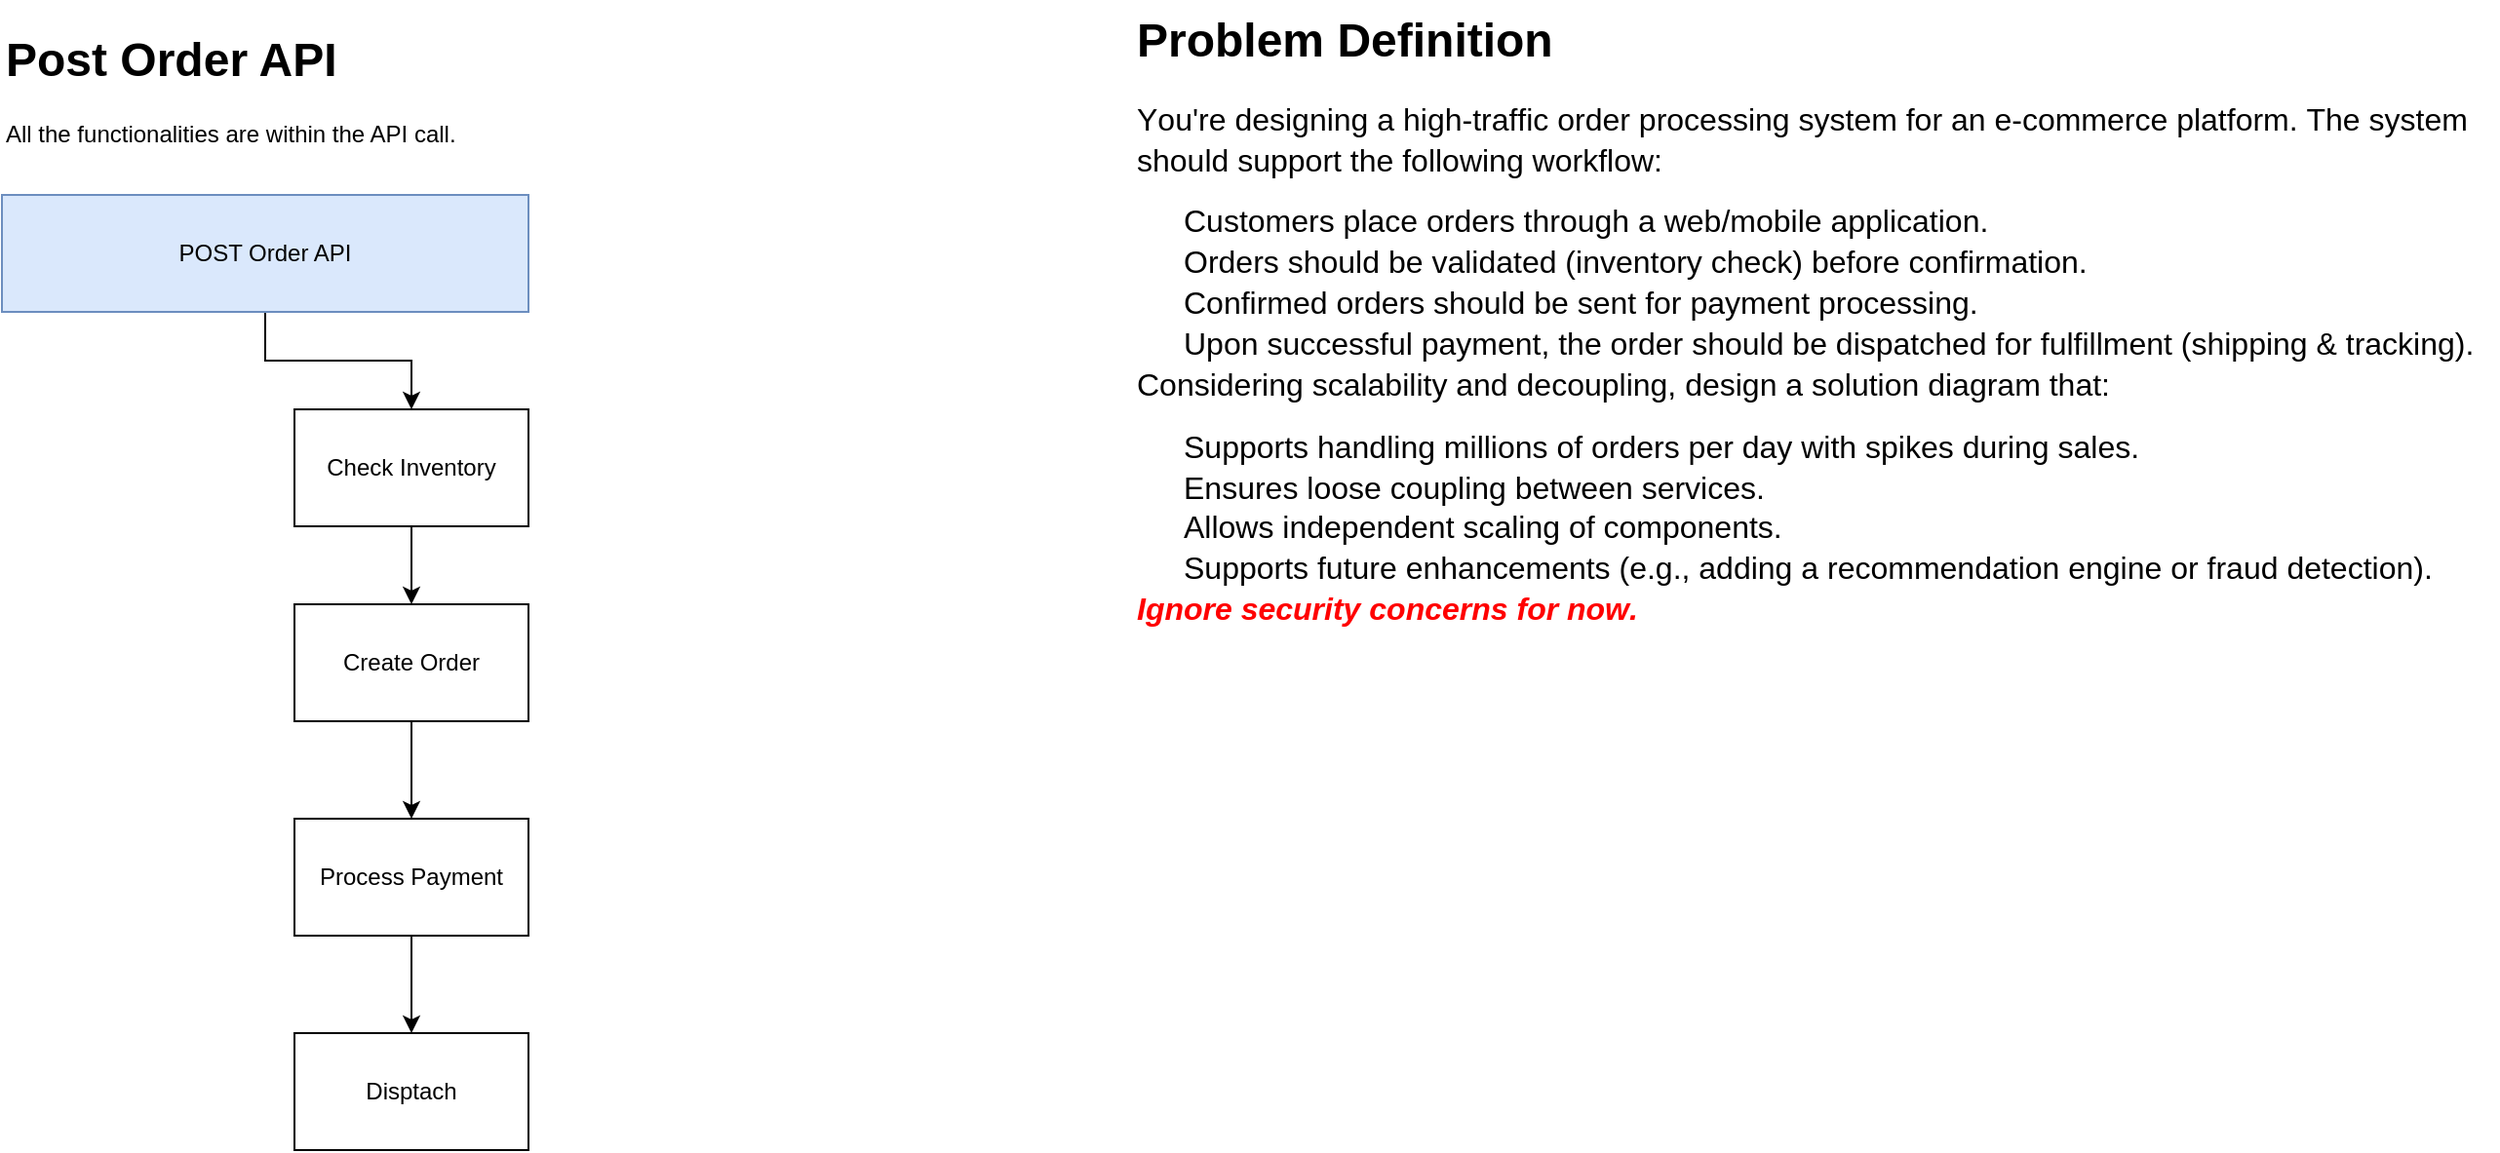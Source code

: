 <mxfile version="24.6.4" type="device">
  <diagram id="7tyXC_9czodGn7zoQxz3" name="Task-1">
    <mxGraphModel dx="1708" dy="943" grid="1" gridSize="10" guides="1" tooltips="1" connect="1" arrows="1" fold="1" page="1" pageScale="1" pageWidth="850" pageHeight="1100" math="0" shadow="0">
      <root>
        <mxCell id="0" />
        <mxCell id="1" parent="0" />
        <mxCell id="Hvz2LV9cxiTIPc9q51GT-6" style="edgeStyle=orthogonalEdgeStyle;rounded=0;orthogonalLoop=1;jettySize=auto;html=1;exitX=0.5;exitY=1;exitDx=0;exitDy=0;entryX=0.5;entryY=0;entryDx=0;entryDy=0;" parent="1" source="Hvz2LV9cxiTIPc9q51GT-1" target="Hvz2LV9cxiTIPc9q51GT-3" edge="1">
          <mxGeometry relative="1" as="geometry" />
        </mxCell>
        <mxCell id="Hvz2LV9cxiTIPc9q51GT-1" value="POST Order API" style="rounded=0;whiteSpace=wrap;html=1;fillColor=#dae8fc;strokeColor=#6c8ebf;" parent="1" vertex="1">
          <mxGeometry x="250" y="240" width="270" height="60" as="geometry" />
        </mxCell>
        <mxCell id="yGy-t5Rw6NrBcIYputm1-3" style="edgeStyle=orthogonalEdgeStyle;rounded=0;orthogonalLoop=1;jettySize=auto;html=1;entryX=0.5;entryY=0;entryDx=0;entryDy=0;" parent="1" source="Hvz2LV9cxiTIPc9q51GT-2" target="Hvz2LV9cxiTIPc9q51GT-4" edge="1">
          <mxGeometry relative="1" as="geometry" />
        </mxCell>
        <mxCell id="Hvz2LV9cxiTIPc9q51GT-2" value="Create Order" style="rounded=0;whiteSpace=wrap;html=1;" parent="1" vertex="1">
          <mxGeometry x="400" y="450" width="120" height="60" as="geometry" />
        </mxCell>
        <mxCell id="yGy-t5Rw6NrBcIYputm1-2" style="edgeStyle=orthogonalEdgeStyle;rounded=0;orthogonalLoop=1;jettySize=auto;html=1;entryX=0.5;entryY=0;entryDx=0;entryDy=0;" parent="1" source="Hvz2LV9cxiTIPc9q51GT-3" target="Hvz2LV9cxiTIPc9q51GT-2" edge="1">
          <mxGeometry relative="1" as="geometry" />
        </mxCell>
        <mxCell id="Hvz2LV9cxiTIPc9q51GT-3" value="Check Inventory" style="rounded=0;whiteSpace=wrap;html=1;" parent="1" vertex="1">
          <mxGeometry x="400" y="350" width="120" height="60" as="geometry" />
        </mxCell>
        <mxCell id="yGy-t5Rw6NrBcIYputm1-4" style="edgeStyle=orthogonalEdgeStyle;rounded=0;orthogonalLoop=1;jettySize=auto;html=1;entryX=0.5;entryY=0;entryDx=0;entryDy=0;" parent="1" source="Hvz2LV9cxiTIPc9q51GT-4" target="Hvz2LV9cxiTIPc9q51GT-5" edge="1">
          <mxGeometry relative="1" as="geometry" />
        </mxCell>
        <mxCell id="Hvz2LV9cxiTIPc9q51GT-4" value="Process Payment" style="rounded=0;whiteSpace=wrap;html=1;" parent="1" vertex="1">
          <mxGeometry x="400" y="560" width="120" height="60" as="geometry" />
        </mxCell>
        <mxCell id="Hvz2LV9cxiTIPc9q51GT-5" value="Disptach" style="rounded=0;whiteSpace=wrap;html=1;" parent="1" vertex="1">
          <mxGeometry x="400" y="670" width="120" height="60" as="geometry" />
        </mxCell>
        <mxCell id="BV1sT7RlSbL-M5zNZtsu-1" value="&lt;h1 style=&quot;margin-top: 0px;&quot;&gt;Post Order API&lt;/h1&gt;&lt;p&gt;All the functionalities are within the API call.&lt;/p&gt;" style="text;html=1;whiteSpace=wrap;overflow=hidden;rounded=0;" parent="1" vertex="1">
          <mxGeometry x="250" y="150" width="295" height="80" as="geometry" />
        </mxCell>
        <mxCell id="5_1EHM-UzOyQahoCsfOj-1" value="&lt;h1 style=&quot;margin-top: 0px;&quot;&gt;Problem Definition&lt;/h1&gt;&lt;div style=&quot;-webkit-user-drag: none; -webkit-tap-highlight-color: transparent; margin: 0px; padding: 0px; user-select: text; clear: both; cursor: text; overflow: visible; position: relative; direction: ltr; font-family: &amp;quot;Segoe UI&amp;quot;, &amp;quot;Segoe UI Web&amp;quot;, Arial, Verdana, sans-serif; background-color: rgb(255, 255, 255);&quot; class=&quot;OutlineElement Ltr SCXW99388809 BCX8&quot;&gt;&lt;p style=&quot;-webkit-user-drag: none; -webkit-tap-highlight-color: transparent; margin: 0px 0px 10.667px; padding: 0px; user-select: text; overflow-wrap: break-word; white-space-collapse: preserve; vertical-align: baseline; font-kerning: none; background-color: transparent; color: windowtext;&quot; class=&quot;Paragraph SCXW99388809 BCX8&quot;&gt;&lt;span style=&quot;-webkit-user-drag: none; -webkit-tap-highlight-color: transparent; margin: 0px; padding: 0px; user-select: text; font-variant-ligatures: none !important; font-size: 12pt; line-height: 20.925px; font-family: Aptos, Aptos_EmbeddedFont, Aptos_MSFontService, sans-serif;&quot; class=&quot;TextRun SCXW99388809 BCX8&quot; lang=&quot;EN-US&quot; data-contrast=&quot;auto&quot;&gt;&lt;span style=&quot;-webkit-user-drag: none; -webkit-tap-highlight-color: transparent; margin: 0px; padding: 0px; user-select: text;&quot; class=&quot;NormalTextRun SCXW99388809 BCX8&quot;&gt;You&#39;re&lt;/span&gt;&lt;span style=&quot;-webkit-user-drag: none; -webkit-tap-highlight-color: transparent; margin: 0px; padding: 0px; user-select: text;&quot; class=&quot;NormalTextRun SCXW99388809 BCX8&quot;&gt; designing a high-traffic order processing system for an e-commerce platform. The system should support the following workflow:&lt;/span&gt;&lt;/span&gt;&lt;span style=&quot;-webkit-user-drag: none; -webkit-tap-highlight-color: transparent; margin: 0px; padding: 0px; user-select: text; font-size: 12pt; line-height: 20.925px; font-family: Aptos, Aptos_EmbeddedFont, Aptos_MSFontService, sans-serif;&quot; data-ccp-props=&quot;{}&quot; class=&quot;EOP SCXW99388809 BCX8&quot;&gt;&amp;nbsp;&lt;/span&gt;&lt;/p&gt;&lt;/div&gt;&lt;div style=&quot;-webkit-user-drag: none; -webkit-tap-highlight-color: transparent; margin: 0px; padding: 0px; user-select: text; position: relative; font-family: &amp;quot;Segoe UI&amp;quot;, &amp;quot;Segoe UI Web&amp;quot;, Arial, Verdana, sans-serif; background-color: rgb(255, 255, 255);&quot; class=&quot;ListContainerWrapper SCXW99388809 BCX8&quot;&gt;&lt;ol style=&quot;-webkit-user-drag: none; -webkit-tap-highlight-color: transparent; margin: 0px; padding: 0px; user-select: text; cursor: text; overflow: visible;&quot; start=&quot;1&quot; role=&quot;list&quot; class=&quot;NumberListStyle1 SCXW99388809 BCX8&quot;&gt;&lt;li style=&quot;-webkit-user-drag: none; -webkit-tap-highlight-color: transparent; margin: 0px 0px 0px 24px; padding: 0px; user-select: text; clear: both; cursor: text; overflow: visible; position: relative; direction: ltr; display: block; font-size: 12pt; font-family: Aptos, Aptos_MSFontService, sans-serif; vertical-align: baseline;&quot; class=&quot;OutlineElement Ltr SCXW99388809 BCX8&quot; role=&quot;listitem&quot; data-aria-level=&quot;1&quot; data-aria-posinset=&quot;1&quot; data-list-defn-props=&quot;{&amp;quot;335552541&amp;quot;:0,&amp;quot;335559685&amp;quot;:720,&amp;quot;335559991&amp;quot;:360,&amp;quot;469769242&amp;quot;:[65533,0],&amp;quot;469777803&amp;quot;:&amp;quot;left&amp;quot;,&amp;quot;469777804&amp;quot;:&amp;quot;%1.&amp;quot;,&amp;quot;469777815&amp;quot;:&amp;quot;hybridMultilevel&amp;quot;}&quot; data-listid=&quot;3&quot; data-font=&quot;&quot; data-leveltext=&quot;%1.&quot; aria-setsize=&quot;-1&quot;&gt;&lt;p style=&quot;-webkit-user-drag: none; -webkit-tap-highlight-color: transparent; margin: 0px; padding: 0px; user-select: text; overflow-wrap: break-word; white-space-collapse: preserve; vertical-align: baseline; font-kerning: none; background-color: transparent; color: windowtext;&quot; class=&quot;Paragraph SCXW99388809 BCX8&quot;&gt;&lt;span style=&quot;-webkit-user-drag: none; -webkit-tap-highlight-color: transparent; margin: 0px; padding: 0px; user-select: text; font-variant-ligatures: none !important; font-size: 12pt; line-height: 20.925px; font-family: Aptos, Aptos_EmbeddedFont, Aptos_MSFontService, sans-serif;&quot; class=&quot;TextRun SCXW99388809 BCX8&quot; lang=&quot;EN-US&quot; data-contrast=&quot;auto&quot;&gt;Customers place orders through a web/mobile application.&lt;/span&gt;&lt;span style=&quot;-webkit-user-drag: none; -webkit-tap-highlight-color: transparent; margin: 0px; padding: 0px; user-select: text; font-size: 12pt; line-height: 20.925px; font-family: Aptos, Aptos_EmbeddedFont, Aptos_MSFontService, sans-serif;&quot; data-ccp-props=&quot;{}&quot; class=&quot;EOP SCXW99388809 BCX8&quot;&gt;&amp;nbsp;&lt;/span&gt;&lt;/p&gt;&lt;/li&gt;&lt;/ol&gt;&lt;/div&gt;&lt;div style=&quot;-webkit-user-drag: none; -webkit-tap-highlight-color: transparent; margin: 0px; padding: 0px; user-select: text; position: relative; font-family: &amp;quot;Segoe UI&amp;quot;, &amp;quot;Segoe UI Web&amp;quot;, Arial, Verdana, sans-serif; background-color: rgb(255, 255, 255);&quot; class=&quot;ListContainerWrapper SCXW99388809 BCX8&quot;&gt;&lt;ol style=&quot;-webkit-user-drag: none; -webkit-tap-highlight-color: transparent; margin: 0px; padding: 0px; user-select: text; cursor: text; overflow: visible;&quot; start=&quot;2&quot; role=&quot;list&quot; class=&quot;NumberListStyle1 SCXW99388809 BCX8&quot;&gt;&lt;li style=&quot;-webkit-user-drag: none; -webkit-tap-highlight-color: transparent; margin: 0px 0px 0px 24px; padding: 0px; user-select: text; clear: both; cursor: text; overflow: visible; position: relative; direction: ltr; display: block; font-size: 12pt; font-family: Aptos, Aptos_MSFontService, sans-serif; vertical-align: baseline;&quot; class=&quot;OutlineElement Ltr SCXW99388809 BCX8&quot; role=&quot;listitem&quot; data-aria-level=&quot;1&quot; data-aria-posinset=&quot;2&quot; data-list-defn-props=&quot;{&amp;quot;335552541&amp;quot;:0,&amp;quot;335559685&amp;quot;:720,&amp;quot;335559991&amp;quot;:360,&amp;quot;469769242&amp;quot;:[65533,0],&amp;quot;469777803&amp;quot;:&amp;quot;left&amp;quot;,&amp;quot;469777804&amp;quot;:&amp;quot;%1.&amp;quot;,&amp;quot;469777815&amp;quot;:&amp;quot;hybridMultilevel&amp;quot;}&quot; data-listid=&quot;3&quot; data-font=&quot;&quot; data-leveltext=&quot;%1.&quot; aria-setsize=&quot;-1&quot;&gt;&lt;p style=&quot;-webkit-user-drag: none; -webkit-tap-highlight-color: transparent; margin: 0px; padding: 0px; user-select: text; overflow-wrap: break-word; white-space-collapse: preserve; vertical-align: baseline; font-kerning: none; background-color: transparent; color: windowtext;&quot; class=&quot;Paragraph SCXW99388809 BCX8&quot;&gt;&lt;span style=&quot;-webkit-user-drag: none; -webkit-tap-highlight-color: transparent; margin: 0px; padding: 0px; user-select: text; font-variant-ligatures: none !important; font-size: 12pt; line-height: 20.925px; font-family: Aptos, Aptos_EmbeddedFont, Aptos_MSFontService, sans-serif;&quot; class=&quot;TextRun SCXW99388809 BCX8&quot; lang=&quot;EN-US&quot; data-contrast=&quot;auto&quot;&gt;&lt;span style=&quot;-webkit-user-drag: none; -webkit-tap-highlight-color: transparent; margin: 0px; padding: 0px; user-select: text;&quot; class=&quot;NormalTextRun SCXW99388809 BCX8&quot;&gt;Orders should be &lt;/span&gt;&lt;span style=&quot;-webkit-user-drag: none; -webkit-tap-highlight-color: transparent; margin: 0px; padding: 0px; user-select: text;&quot; class=&quot;NormalTextRun SCXW99388809 BCX8&quot;&gt;validated&lt;/span&gt;&lt;span style=&quot;-webkit-user-drag: none; -webkit-tap-highlight-color: transparent; margin: 0px; padding: 0px; user-select: text;&quot; class=&quot;NormalTextRun SCXW99388809 BCX8&quot;&gt; (inventory check) before confirmation.&lt;/span&gt;&lt;/span&gt;&lt;span style=&quot;-webkit-user-drag: none; -webkit-tap-highlight-color: transparent; margin: 0px; padding: 0px; user-select: text; font-size: 12pt; line-height: 20.925px; font-family: Aptos, Aptos_EmbeddedFont, Aptos_MSFontService, sans-serif;&quot; data-ccp-props=&quot;{}&quot; class=&quot;EOP SCXW99388809 BCX8&quot;&gt;&amp;nbsp;&lt;/span&gt;&lt;/p&gt;&lt;/li&gt;&lt;/ol&gt;&lt;/div&gt;&lt;div style=&quot;-webkit-user-drag: none; -webkit-tap-highlight-color: transparent; margin: 0px; padding: 0px; user-select: text; position: relative; font-family: &amp;quot;Segoe UI&amp;quot;, &amp;quot;Segoe UI Web&amp;quot;, Arial, Verdana, sans-serif; background-color: rgb(255, 255, 255);&quot; class=&quot;ListContainerWrapper SCXW99388809 BCX8&quot;&gt;&lt;ol style=&quot;-webkit-user-drag: none; -webkit-tap-highlight-color: transparent; margin: 0px; padding: 0px; user-select: text; cursor: text; overflow: visible;&quot; start=&quot;3&quot; role=&quot;list&quot; class=&quot;NumberListStyle1 SCXW99388809 BCX8&quot;&gt;&lt;li style=&quot;-webkit-user-drag: none; -webkit-tap-highlight-color: transparent; margin: 0px 0px 0px 24px; padding: 0px; user-select: text; clear: both; cursor: text; overflow: visible; position: relative; direction: ltr; display: block; font-size: 12pt; font-family: Aptos, Aptos_MSFontService, sans-serif; vertical-align: baseline;&quot; class=&quot;OutlineElement Ltr SCXW99388809 BCX8&quot; role=&quot;listitem&quot; data-aria-level=&quot;1&quot; data-aria-posinset=&quot;3&quot; data-list-defn-props=&quot;{&amp;quot;335552541&amp;quot;:0,&amp;quot;335559685&amp;quot;:720,&amp;quot;335559991&amp;quot;:360,&amp;quot;469769242&amp;quot;:[65533,0],&amp;quot;469777803&amp;quot;:&amp;quot;left&amp;quot;,&amp;quot;469777804&amp;quot;:&amp;quot;%1.&amp;quot;,&amp;quot;469777815&amp;quot;:&amp;quot;hybridMultilevel&amp;quot;}&quot; data-listid=&quot;3&quot; data-font=&quot;&quot; data-leveltext=&quot;%1.&quot; aria-setsize=&quot;-1&quot;&gt;&lt;p style=&quot;-webkit-user-drag: none; -webkit-tap-highlight-color: transparent; margin: 0px; padding: 0px; user-select: text; overflow-wrap: break-word; white-space-collapse: preserve; vertical-align: baseline; font-kerning: none; background-color: transparent; color: windowtext;&quot; class=&quot;Paragraph SCXW99388809 BCX8&quot;&gt;&lt;span style=&quot;-webkit-user-drag: none; -webkit-tap-highlight-color: transparent; margin: 0px; padding: 0px; user-select: text; font-variant-ligatures: none !important; font-size: 12pt; line-height: 20.925px; font-family: Aptos, Aptos_EmbeddedFont, Aptos_MSFontService, sans-serif;&quot; class=&quot;TextRun SCXW99388809 BCX8&quot; lang=&quot;EN-US&quot; data-contrast=&quot;auto&quot;&gt;Confirmed orders should be sent for payment processing.&amp;nbsp;&lt;/span&gt;&lt;span style=&quot;-webkit-user-drag: none; -webkit-tap-highlight-color: transparent; margin: 0px; padding: 0px; user-select: text; font-size: 12pt; line-height: 20.925px; font-family: Aptos, Aptos_EmbeddedFont, Aptos_MSFontService, sans-serif;&quot; data-ccp-props=&quot;{}&quot; class=&quot;EOP SCXW99388809 BCX8&quot;&gt;&amp;nbsp;&lt;/span&gt;&lt;/p&gt;&lt;/li&gt;&lt;/ol&gt;&lt;/div&gt;&lt;div style=&quot;-webkit-user-drag: none; -webkit-tap-highlight-color: transparent; margin: 0px; padding: 0px; user-select: text; position: relative; font-family: &amp;quot;Segoe UI&amp;quot;, &amp;quot;Segoe UI Web&amp;quot;, Arial, Verdana, sans-serif; background-color: rgb(255, 255, 255);&quot; class=&quot;ListContainerWrapper SCXW99388809 BCX8&quot;&gt;&lt;ol style=&quot;-webkit-user-drag: none; -webkit-tap-highlight-color: transparent; margin: 0px; padding: 0px; user-select: text; cursor: text; overflow: visible;&quot; start=&quot;4&quot; role=&quot;list&quot; class=&quot;NumberListStyle1 SCXW99388809 BCX8&quot;&gt;&lt;li style=&quot;-webkit-user-drag: none; -webkit-tap-highlight-color: transparent; margin: 0px 0px 0px 24px; padding: 0px; user-select: text; clear: both; cursor: text; overflow: visible; position: relative; direction: ltr; display: block; font-size: 12pt; font-family: Aptos, Aptos_MSFontService, sans-serif; vertical-align: baseline;&quot; class=&quot;OutlineElement Ltr SCXW99388809 BCX8&quot; role=&quot;listitem&quot; data-aria-level=&quot;1&quot; data-aria-posinset=&quot;4&quot; data-list-defn-props=&quot;{&amp;quot;335552541&amp;quot;:0,&amp;quot;335559685&amp;quot;:720,&amp;quot;335559991&amp;quot;:360,&amp;quot;469769242&amp;quot;:[65533,0],&amp;quot;469777803&amp;quot;:&amp;quot;left&amp;quot;,&amp;quot;469777804&amp;quot;:&amp;quot;%1.&amp;quot;,&amp;quot;469777815&amp;quot;:&amp;quot;hybridMultilevel&amp;quot;}&quot; data-listid=&quot;3&quot; data-font=&quot;&quot; data-leveltext=&quot;%1.&quot; aria-setsize=&quot;-1&quot;&gt;&lt;p style=&quot;-webkit-user-drag: none; -webkit-tap-highlight-color: transparent; margin: 0px; padding: 0px; user-select: text; overflow-wrap: break-word; white-space-collapse: preserve; vertical-align: baseline; font-kerning: none; background-color: transparent; color: windowtext;&quot; class=&quot;Paragraph SCXW99388809 BCX8&quot;&gt;&lt;span style=&quot;-webkit-user-drag: none; -webkit-tap-highlight-color: transparent; margin: 0px; padding: 0px; user-select: text; font-variant-ligatures: none !important; font-size: 12pt; line-height: 20.925px; font-family: Aptos, Aptos_EmbeddedFont, Aptos_MSFontService, sans-serif;&quot; class=&quot;TextRun SCXW99388809 BCX8&quot; lang=&quot;EN-US&quot; data-contrast=&quot;auto&quot;&gt;Upon successful payment, the order should be dispatched for fulfillment (shipping &amp;amp; tracking).&amp;nbsp;&lt;/span&gt;&lt;span style=&quot;-webkit-user-drag: none; -webkit-tap-highlight-color: transparent; margin: 0px; padding: 0px; user-select: text; font-size: 12pt; line-height: 20.925px; font-family: Aptos, Aptos_EmbeddedFont, Aptos_MSFontService, sans-serif;&quot; data-ccp-props=&quot;{}&quot; class=&quot;EOP SCXW99388809 BCX8&quot;&gt;&amp;nbsp;&lt;/span&gt;&lt;/p&gt;&lt;/li&gt;&lt;/ol&gt;&lt;/div&gt;&lt;div style=&quot;-webkit-user-drag: none; -webkit-tap-highlight-color: transparent; margin: 0px; padding: 0px; user-select: text; clear: both; cursor: text; overflow: visible; position: relative; direction: ltr; font-family: &amp;quot;Segoe UI&amp;quot;, &amp;quot;Segoe UI Web&amp;quot;, Arial, Verdana, sans-serif; background-color: rgb(255, 255, 255);&quot; class=&quot;OutlineElement Ltr SCXW99388809 BCX8&quot;&gt;&lt;p style=&quot;-webkit-user-drag: none; -webkit-tap-highlight-color: transparent; margin: 0px 0px 10.667px; padding: 0px; user-select: text; overflow-wrap: break-word; white-space-collapse: preserve; vertical-align: baseline; font-kerning: none; background-color: transparent; color: windowtext;&quot; class=&quot;Paragraph SCXW99388809 BCX8&quot;&gt;&lt;span style=&quot;-webkit-user-drag: none; -webkit-tap-highlight-color: transparent; margin: 0px; padding: 0px; user-select: text; font-variant-ligatures: none !important; font-size: 12pt; line-height: 20.925px; font-family: Aptos, Aptos_EmbeddedFont, Aptos_MSFontService, sans-serif;&quot; class=&quot;TextRun SCXW99388809 BCX8&quot; lang=&quot;EN-US&quot; data-contrast=&quot;auto&quot;&gt;Considering scalability and decoupling, design a solution diagram that:&lt;/span&gt;&lt;span style=&quot;-webkit-user-drag: none; -webkit-tap-highlight-color: transparent; margin: 0px; padding: 0px; user-select: text; font-size: 12pt; line-height: 20.925px; font-family: Aptos, Aptos_EmbeddedFont, Aptos_MSFontService, sans-serif;&quot; data-ccp-props=&quot;{}&quot; class=&quot;EOP SCXW99388809 BCX8&quot;&gt;&amp;nbsp;&lt;/span&gt;&lt;/p&gt;&lt;/div&gt;&lt;div style=&quot;-webkit-user-drag: none; -webkit-tap-highlight-color: transparent; margin: 0px; padding: 0px; user-select: text; position: relative; font-family: &amp;quot;Segoe UI&amp;quot;, &amp;quot;Segoe UI Web&amp;quot;, Arial, Verdana, sans-serif; background-color: rgb(255, 255, 255);&quot; class=&quot;ListContainerWrapper SCXW99388809 BCX8&quot;&gt;&lt;ul style=&quot;-webkit-user-drag: none; -webkit-tap-highlight-color: transparent; margin: 0px; padding: 0px; user-select: text; cursor: text; font-family: verdana; overflow: visible;&quot; role=&quot;list&quot; class=&quot;BulletListStyle1 SCXW99388809 BCX8&quot;&gt;&lt;li style=&quot;-webkit-user-drag: none; -webkit-tap-highlight-color: transparent; margin: 0px 0px 0px 24px; padding: 0px; user-select: text; clear: both; cursor: text; overflow: visible; position: relative; direction: ltr; display: block; font-size: 12pt; font-family: Aptos, Aptos_MSFontService, sans-serif; vertical-align: baseline;&quot; class=&quot;OutlineElement Ltr SCXW99388809 BCX8&quot; role=&quot;listitem&quot; data-aria-level=&quot;1&quot; data-aria-posinset=&quot;1&quot; data-list-defn-props=&quot;{&amp;quot;335552541&amp;quot;:1,&amp;quot;335559685&amp;quot;:720,&amp;quot;335559991&amp;quot;:360,&amp;quot;469769226&amp;quot;:&amp;quot;Symbol&amp;quot;,&amp;quot;469769242&amp;quot;:[8226],&amp;quot;469777803&amp;quot;:&amp;quot;left&amp;quot;,&amp;quot;469777804&amp;quot;:&amp;quot;&amp;quot;,&amp;quot;469777815&amp;quot;:&amp;quot;hybridMultilevel&amp;quot;}&quot; data-listid=&quot;5&quot; data-font=&quot;Symbol&quot; data-leveltext=&quot;&quot; aria-setsize=&quot;-1&quot;&gt;&lt;p style=&quot;-webkit-user-drag: none; -webkit-tap-highlight-color: transparent; margin: 0px; padding: 0px; user-select: text; overflow-wrap: break-word; white-space-collapse: preserve; vertical-align: baseline; font-kerning: none; background-color: transparent; color: windowtext;&quot; class=&quot;Paragraph SCXW99388809 BCX8&quot;&gt;&lt;span style=&quot;-webkit-user-drag: none; -webkit-tap-highlight-color: transparent; margin: 0px; padding: 0px; user-select: text; font-variant-ligatures: none !important; font-size: 12pt; line-height: 20.925px; font-family: Aptos, Aptos_EmbeddedFont, Aptos_MSFontService, sans-serif;&quot; class=&quot;TextRun SCXW99388809 BCX8&quot; lang=&quot;EN-US&quot; data-contrast=&quot;auto&quot;&gt;Supports handling millions of orders per day with spikes during sales.&lt;/span&gt;&lt;span style=&quot;-webkit-user-drag: none; -webkit-tap-highlight-color: transparent; margin: 0px; padding: 0px; user-select: text; font-size: 12pt; line-height: 20.925px; font-family: Aptos, Aptos_EmbeddedFont, Aptos_MSFontService, sans-serif;&quot; data-ccp-props=&quot;{}&quot; class=&quot;EOP SCXW99388809 BCX8&quot;&gt;&amp;nbsp;&lt;/span&gt;&lt;/p&gt;&lt;/li&gt;&lt;/ul&gt;&lt;/div&gt;&lt;div style=&quot;-webkit-user-drag: none; -webkit-tap-highlight-color: transparent; margin: 0px; padding: 0px; user-select: text; position: relative; font-family: &amp;quot;Segoe UI&amp;quot;, &amp;quot;Segoe UI Web&amp;quot;, Arial, Verdana, sans-serif; background-color: rgb(255, 255, 255);&quot; class=&quot;ListContainerWrapper SCXW99388809 BCX8&quot;&gt;&lt;ul style=&quot;-webkit-user-drag: none; -webkit-tap-highlight-color: transparent; margin: 0px; padding: 0px; user-select: text; cursor: text; font-family: verdana; overflow: visible;&quot; role=&quot;list&quot; class=&quot;BulletListStyle1 SCXW99388809 BCX8&quot;&gt;&lt;li style=&quot;-webkit-user-drag: none; -webkit-tap-highlight-color: transparent; margin: 0px 0px 0px 24px; padding: 0px; user-select: text; clear: both; cursor: text; overflow: visible; position: relative; direction: ltr; display: block; font-size: 12pt; font-family: Aptos, Aptos_MSFontService, sans-serif; vertical-align: baseline;&quot; class=&quot;OutlineElement Ltr SCXW99388809 BCX8&quot; role=&quot;listitem&quot; data-aria-level=&quot;1&quot; data-aria-posinset=&quot;2&quot; data-list-defn-props=&quot;{&amp;quot;335552541&amp;quot;:1,&amp;quot;335559685&amp;quot;:720,&amp;quot;335559991&amp;quot;:360,&amp;quot;469769226&amp;quot;:&amp;quot;Symbol&amp;quot;,&amp;quot;469769242&amp;quot;:[8226],&amp;quot;469777803&amp;quot;:&amp;quot;left&amp;quot;,&amp;quot;469777804&amp;quot;:&amp;quot;&amp;quot;,&amp;quot;469777815&amp;quot;:&amp;quot;hybridMultilevel&amp;quot;}&quot; data-listid=&quot;5&quot; data-font=&quot;Symbol&quot; data-leveltext=&quot;&quot; aria-setsize=&quot;-1&quot;&gt;&lt;p style=&quot;-webkit-user-drag: none; -webkit-tap-highlight-color: transparent; margin: 0px; padding: 0px; user-select: text; overflow-wrap: break-word; white-space-collapse: preserve; vertical-align: baseline; font-kerning: none; background-color: transparent; color: windowtext;&quot; class=&quot;Paragraph SCXW99388809 BCX8&quot;&gt;&lt;span style=&quot;-webkit-user-drag: none; -webkit-tap-highlight-color: transparent; margin: 0px; padding: 0px; user-select: text; font-variant-ligatures: none !important; font-size: 12pt; line-height: 20.925px; font-family: Aptos, Aptos_EmbeddedFont, Aptos_MSFontService, sans-serif;&quot; class=&quot;TextRun SCXW99388809 BCX8&quot; lang=&quot;EN-US&quot; data-contrast=&quot;auto&quot;&gt;Ensures loose coupling between services.&lt;/span&gt;&lt;span style=&quot;-webkit-user-drag: none; -webkit-tap-highlight-color: transparent; margin: 0px; padding: 0px; user-select: text; font-size: 12pt; line-height: 20.925px; font-family: Aptos, Aptos_EmbeddedFont, Aptos_MSFontService, sans-serif;&quot; data-ccp-props=&quot;{}&quot; class=&quot;EOP SCXW99388809 BCX8&quot;&gt;&amp;nbsp;&lt;/span&gt;&lt;/p&gt;&lt;/li&gt;&lt;/ul&gt;&lt;/div&gt;&lt;div style=&quot;-webkit-user-drag: none; -webkit-tap-highlight-color: transparent; margin: 0px; padding: 0px; user-select: text; position: relative; font-family: &amp;quot;Segoe UI&amp;quot;, &amp;quot;Segoe UI Web&amp;quot;, Arial, Verdana, sans-serif; background-color: rgb(255, 255, 255);&quot; class=&quot;ListContainerWrapper SCXW99388809 BCX8&quot;&gt;&lt;ul style=&quot;-webkit-user-drag: none; -webkit-tap-highlight-color: transparent; margin: 0px; padding: 0px; user-select: text; cursor: text; font-family: verdana; overflow: visible;&quot; role=&quot;list&quot; class=&quot;BulletListStyle1 SCXW99388809 BCX8&quot;&gt;&lt;li style=&quot;-webkit-user-drag: none; -webkit-tap-highlight-color: transparent; margin: 0px 0px 0px 24px; padding: 0px; user-select: text; clear: both; cursor: text; overflow: visible; position: relative; direction: ltr; display: block; font-size: 12pt; font-family: Aptos, Aptos_MSFontService, sans-serif; vertical-align: baseline;&quot; class=&quot;OutlineElement Ltr SCXW99388809 BCX8&quot; role=&quot;listitem&quot; data-aria-level=&quot;1&quot; data-aria-posinset=&quot;3&quot; data-list-defn-props=&quot;{&amp;quot;335552541&amp;quot;:1,&amp;quot;335559685&amp;quot;:720,&amp;quot;335559991&amp;quot;:360,&amp;quot;469769226&amp;quot;:&amp;quot;Symbol&amp;quot;,&amp;quot;469769242&amp;quot;:[8226],&amp;quot;469777803&amp;quot;:&amp;quot;left&amp;quot;,&amp;quot;469777804&amp;quot;:&amp;quot;&amp;quot;,&amp;quot;469777815&amp;quot;:&amp;quot;hybridMultilevel&amp;quot;}&quot; data-listid=&quot;5&quot; data-font=&quot;Symbol&quot; data-leveltext=&quot;&quot; aria-setsize=&quot;-1&quot;&gt;&lt;p style=&quot;-webkit-user-drag: none; -webkit-tap-highlight-color: transparent; margin: 0px; padding: 0px; user-select: text; overflow-wrap: break-word; white-space-collapse: preserve; vertical-align: baseline; font-kerning: none; background-color: transparent; color: windowtext;&quot; class=&quot;Paragraph SCXW99388809 BCX8&quot;&gt;&lt;span style=&quot;-webkit-user-drag: none; -webkit-tap-highlight-color: transparent; margin: 0px; padding: 0px; user-select: text; font-variant-ligatures: none !important; font-size: 12pt; line-height: 20.925px; font-family: Aptos, Aptos_EmbeddedFont, Aptos_MSFontService, sans-serif;&quot; class=&quot;TextRun SCXW99388809 BCX8&quot; lang=&quot;EN-US&quot; data-contrast=&quot;auto&quot;&gt;Allows independent scaling of components.&lt;/span&gt;&lt;span style=&quot;-webkit-user-drag: none; -webkit-tap-highlight-color: transparent; margin: 0px; padding: 0px; user-select: text; font-size: 12pt; line-height: 20.925px; font-family: Aptos, Aptos_EmbeddedFont, Aptos_MSFontService, sans-serif;&quot; data-ccp-props=&quot;{}&quot; class=&quot;EOP SCXW99388809 BCX8&quot;&gt;&amp;nbsp;&lt;/span&gt;&lt;/p&gt;&lt;/li&gt;&lt;/ul&gt;&lt;/div&gt;&lt;div style=&quot;-webkit-user-drag: none; -webkit-tap-highlight-color: transparent; margin: 0px; padding: 0px; user-select: text; position: relative; font-family: &amp;quot;Segoe UI&amp;quot;, &amp;quot;Segoe UI Web&amp;quot;, Arial, Verdana, sans-serif; background-color: rgb(255, 255, 255);&quot; class=&quot;ListContainerWrapper SCXW99388809 BCX8&quot;&gt;&lt;ul style=&quot;-webkit-user-drag: none; -webkit-tap-highlight-color: transparent; margin: 0px; padding: 0px; user-select: text; cursor: text; font-family: verdana; overflow: visible;&quot; role=&quot;list&quot; class=&quot;BulletListStyle1 SCXW99388809 BCX8&quot;&gt;&lt;li style=&quot;-webkit-user-drag: none; -webkit-tap-highlight-color: transparent; margin: 0px 0px 0px 24px; padding: 0px; user-select: text; clear: both; cursor: text; overflow: visible; position: relative; direction: ltr; display: block; font-size: 12pt; font-family: Aptos, Aptos_MSFontService, sans-serif; vertical-align: baseline;&quot; class=&quot;OutlineElement Ltr SCXW99388809 BCX8&quot; role=&quot;listitem&quot; data-aria-level=&quot;1&quot; data-aria-posinset=&quot;4&quot; data-list-defn-props=&quot;{&amp;quot;335552541&amp;quot;:1,&amp;quot;335559685&amp;quot;:720,&amp;quot;335559991&amp;quot;:360,&amp;quot;469769226&amp;quot;:&amp;quot;Symbol&amp;quot;,&amp;quot;469769242&amp;quot;:[8226],&amp;quot;469777803&amp;quot;:&amp;quot;left&amp;quot;,&amp;quot;469777804&amp;quot;:&amp;quot;&amp;quot;,&amp;quot;469777815&amp;quot;:&amp;quot;hybridMultilevel&amp;quot;}&quot; data-listid=&quot;5&quot; data-font=&quot;Symbol&quot; data-leveltext=&quot;&quot; aria-setsize=&quot;-1&quot;&gt;&lt;p style=&quot;-webkit-user-drag: none; -webkit-tap-highlight-color: transparent; margin: 0px; padding: 0px; user-select: text; overflow-wrap: break-word; white-space-collapse: preserve; vertical-align: baseline; font-kerning: none; background-color: transparent; color: windowtext;&quot; class=&quot;Paragraph SCXW99388809 BCX8&quot;&gt;&lt;span style=&quot;-webkit-user-drag: none; -webkit-tap-highlight-color: transparent; margin: 0px; padding: 0px; user-select: text; font-variant-ligatures: none !important; font-size: 12pt; line-height: 20.925px; font-family: Aptos, Aptos_EmbeddedFont, Aptos_MSFontService, sans-serif;&quot; class=&quot;TextRun SCXW99388809 BCX8&quot; lang=&quot;EN-US&quot; data-contrast=&quot;auto&quot;&gt;Supports future enhancements (e.g., adding a recommendation engine or fraud detection).&lt;/span&gt;&lt;span style=&quot;-webkit-user-drag: none; -webkit-tap-highlight-color: transparent; margin: 0px; padding: 0px; user-select: text; font-size: 12pt; line-height: 20.925px; font-family: Aptos, Aptos_EmbeddedFont, Aptos_MSFontService, sans-serif;&quot; data-ccp-props=&quot;{}&quot; class=&quot;EOP SCXW99388809 BCX8&quot;&gt;&amp;nbsp;&lt;/span&gt;&lt;/p&gt;&lt;/li&gt;&lt;/ul&gt;&lt;/div&gt;&lt;div style=&quot;-webkit-user-drag: none; -webkit-tap-highlight-color: transparent; margin: 0px; padding: 0px; user-select: text; clear: both; cursor: text; overflow: visible; position: relative; direction: ltr; font-family: &amp;quot;Segoe UI&amp;quot;, &amp;quot;Segoe UI Web&amp;quot;, Arial, Verdana, sans-serif; background-color: rgb(255, 255, 255);&quot; class=&quot;OutlineElement Ltr SCXW99388809 BCX8&quot;&gt;&lt;p style=&quot;-webkit-user-drag: none; -webkit-tap-highlight-color: transparent; margin: 0px 0px 10.667px; padding: 0px; user-select: text; overflow-wrap: break-word; white-space-collapse: preserve; vertical-align: baseline; font-kerning: none; background-color: transparent; color: windowtext;&quot; class=&quot;Paragraph SCXW99388809 BCX8&quot;&gt;&lt;span style=&quot;-webkit-user-drag: none; -webkit-tap-highlight-color: transparent; margin: 0px; padding: 0px; user-select: text; font-variant-ligatures: none !important; color: rgb(255, 0, 0); font-size: 12pt; font-style: italic; line-height: 20.925px; font-family: Aptos, Aptos_EmbeddedFont, Aptos_MSFontService, sans-serif; font-weight: bold;&quot; class=&quot;TextRun SCXW99388809 BCX8&quot; lang=&quot;EN-US&quot; data-contrast=&quot;none&quot;&gt;Ignore security concerns for now.&lt;/span&gt;&lt;span style=&quot;-webkit-user-drag: none; -webkit-tap-highlight-color: transparent; margin: 0px; padding: 0px; user-select: text; font-size: 12pt; line-height: 20.925px; font-family: Aptos, Aptos_EmbeddedFont, Aptos_MSFontService, sans-serif; color: rgb(255, 0, 0);&quot; data-ccp-props=&quot;{}&quot; class=&quot;EOP SCXW99388809 BCX8&quot;&gt;&amp;nbsp;&lt;/span&gt;&lt;/p&gt;&lt;/div&gt;" style="text;html=1;whiteSpace=wrap;overflow=hidden;rounded=0;" vertex="1" parent="1">
          <mxGeometry x="830" y="140" width="700" height="430" as="geometry" />
        </mxCell>
      </root>
    </mxGraphModel>
  </diagram>
</mxfile>
